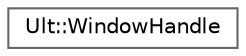 digraph "Graphical Class Hierarchy"
{
 // LATEX_PDF_SIZE
  bgcolor="transparent";
  edge [fontname=Helvetica,fontsize=10,labelfontname=Helvetica,labelfontsize=10];
  node [fontname=Helvetica,fontsize=10,shape=box,height=0.2,width=0.4];
  rankdir="LR";
  Node0 [id="Node000000",label="Ult::WindowHandle",height=0.2,width=0.4,color="grey40", fillcolor="white", style="filled",URL="$class_ult_1_1_window_handle.html",tooltip=" "];
}
